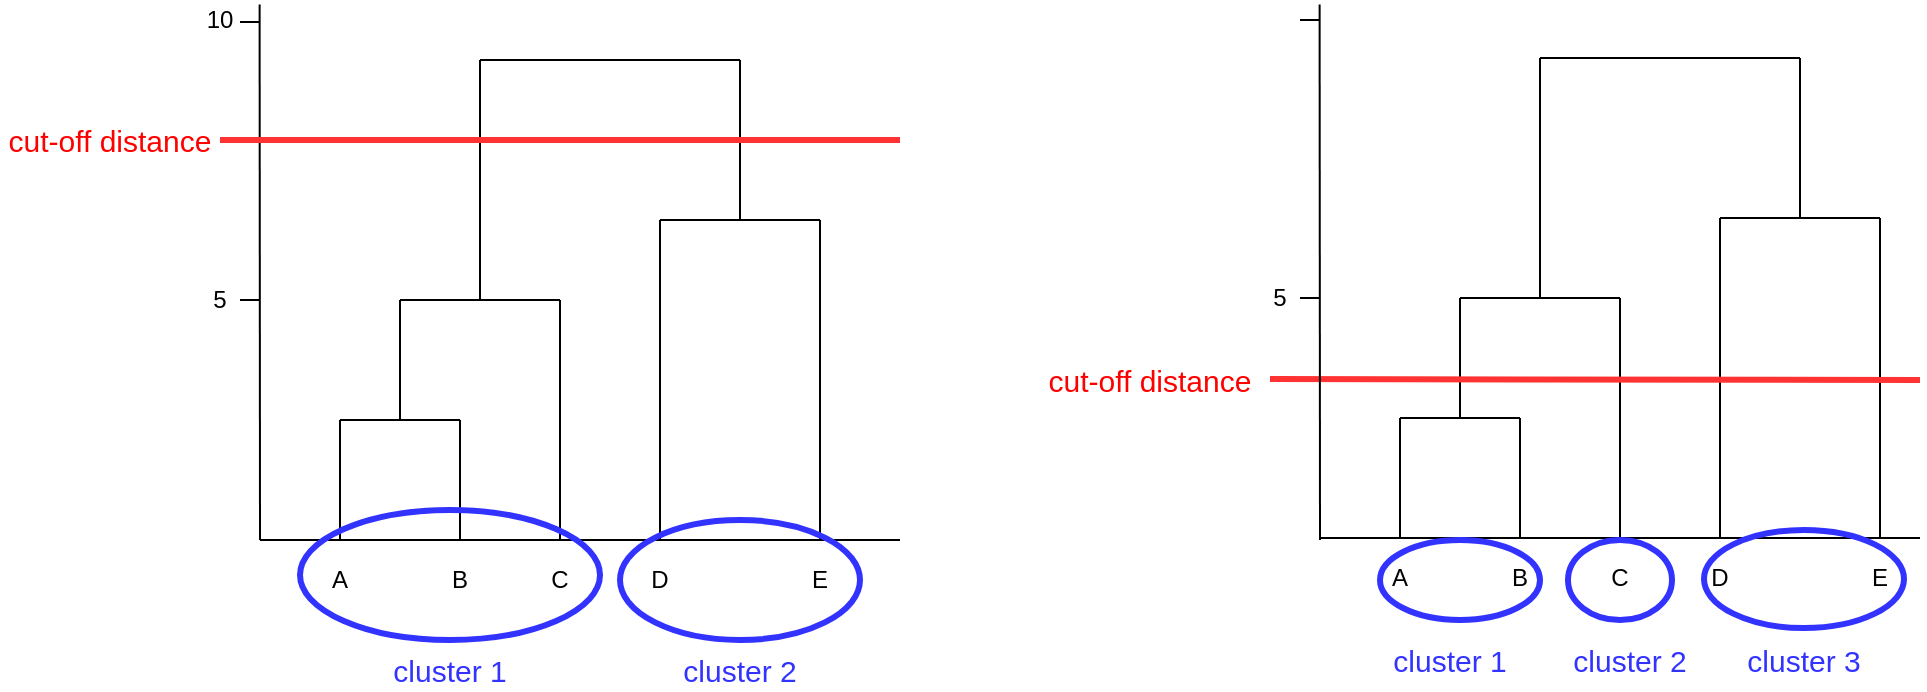 <mxfile version="12.1.1" pages="1"><diagram id="HOIr0GpOw87-CC3VTVWQ" name="Page-1"><mxGraphModel dx="1715" dy="485" grid="1" gridSize="10" guides="1" tooltips="1" connect="1" arrows="1" fold="1" page="1" pageScale="1" pageWidth="850" pageHeight="1100" math="0" shadow="0"><root><mxCell id="0"/><mxCell id="1" parent="0"/><mxCell id="7sUwO2vXOrg37noRRSAN-1" value="" style="endArrow=none;html=1;entryX=0.995;entryY=0.112;entryDx=0;entryDy=0;entryPerimeter=0;" edge="1" parent="1" target="7sUwO2vXOrg37noRRSAN-30"><mxGeometry width="50" height="50" relative="1" as="geometry"><mxPoint x="80" y="280" as="sourcePoint"/><mxPoint x="80" y="20" as="targetPoint"/></mxGeometry></mxCell><mxCell id="7sUwO2vXOrg37noRRSAN-2" value="" style="endArrow=none;html=1;" edge="1" parent="1"><mxGeometry width="50" height="50" relative="1" as="geometry"><mxPoint x="400" y="280" as="sourcePoint"/><mxPoint x="80" y="280" as="targetPoint"/></mxGeometry></mxCell><mxCell id="7sUwO2vXOrg37noRRSAN-3" value="" style="endArrow=none;html=1;" edge="1" parent="1"><mxGeometry width="50" height="50" relative="1" as="geometry"><mxPoint x="120" y="280" as="sourcePoint"/><mxPoint x="120" y="220" as="targetPoint"/></mxGeometry></mxCell><mxCell id="7sUwO2vXOrg37noRRSAN-4" value="" style="endArrow=none;html=1;" edge="1" parent="1"><mxGeometry width="50" height="50" relative="1" as="geometry"><mxPoint x="180" y="220" as="sourcePoint"/><mxPoint x="120" y="220" as="targetPoint"/></mxGeometry></mxCell><mxCell id="7sUwO2vXOrg37noRRSAN-5" value="" style="endArrow=none;html=1;" edge="1" parent="1"><mxGeometry width="50" height="50" relative="1" as="geometry"><mxPoint x="180" y="280" as="sourcePoint"/><mxPoint x="180" y="220" as="targetPoint"/></mxGeometry></mxCell><mxCell id="7sUwO2vXOrg37noRRSAN-6" value="" style="endArrow=none;html=1;" edge="1" parent="1"><mxGeometry width="50" height="50" relative="1" as="geometry"><mxPoint x="150" y="220" as="sourcePoint"/><mxPoint x="150" y="160" as="targetPoint"/></mxGeometry></mxCell><mxCell id="7sUwO2vXOrg37noRRSAN-7" value="" style="endArrow=none;html=1;" edge="1" parent="1"><mxGeometry width="50" height="50" relative="1" as="geometry"><mxPoint x="230" y="280" as="sourcePoint"/><mxPoint x="230" y="160" as="targetPoint"/></mxGeometry></mxCell><mxCell id="7sUwO2vXOrg37noRRSAN-8" value="" style="endArrow=none;html=1;" edge="1" parent="1"><mxGeometry width="50" height="50" relative="1" as="geometry"><mxPoint x="230" y="160" as="sourcePoint"/><mxPoint x="150" y="160" as="targetPoint"/></mxGeometry></mxCell><mxCell id="7sUwO2vXOrg37noRRSAN-9" value="" style="endArrow=none;html=1;" edge="1" parent="1"><mxGeometry width="50" height="50" relative="1" as="geometry"><mxPoint x="280" y="280" as="sourcePoint"/><mxPoint x="280" y="120" as="targetPoint"/></mxGeometry></mxCell><mxCell id="7sUwO2vXOrg37noRRSAN-10" value="" style="endArrow=none;html=1;" edge="1" parent="1"><mxGeometry width="50" height="50" relative="1" as="geometry"><mxPoint x="360" y="280" as="sourcePoint"/><mxPoint x="360" y="120" as="targetPoint"/></mxGeometry></mxCell><mxCell id="7sUwO2vXOrg37noRRSAN-11" value="" style="endArrow=none;html=1;" edge="1" parent="1"><mxGeometry width="50" height="50" relative="1" as="geometry"><mxPoint x="360" y="120" as="sourcePoint"/><mxPoint x="280" y="120" as="targetPoint"/></mxGeometry></mxCell><mxCell id="7sUwO2vXOrg37noRRSAN-12" value="" style="endArrow=none;html=1;" edge="1" parent="1"><mxGeometry width="50" height="50" relative="1" as="geometry"><mxPoint x="190" y="40" as="sourcePoint"/><mxPoint x="190" y="160" as="targetPoint"/></mxGeometry></mxCell><mxCell id="7sUwO2vXOrg37noRRSAN-13" value="" style="endArrow=none;html=1;" edge="1" parent="1"><mxGeometry width="50" height="50" relative="1" as="geometry"><mxPoint x="320" y="40" as="sourcePoint"/><mxPoint x="320" y="120" as="targetPoint"/></mxGeometry></mxCell><mxCell id="7sUwO2vXOrg37noRRSAN-14" value="" style="endArrow=none;html=1;" edge="1" parent="1"><mxGeometry width="50" height="50" relative="1" as="geometry"><mxPoint x="190" y="40" as="sourcePoint"/><mxPoint x="320" y="40" as="targetPoint"/></mxGeometry></mxCell><mxCell id="7sUwO2vXOrg37noRRSAN-15" value="" style="endArrow=none;html=1;strokeColor=#FF3333;strokeWidth=3;" edge="1" parent="1"><mxGeometry width="50" height="50" relative="1" as="geometry"><mxPoint x="60" y="80" as="sourcePoint"/><mxPoint x="400" y="80" as="targetPoint"/></mxGeometry></mxCell><mxCell id="7sUwO2vXOrg37noRRSAN-16" value="A" style="text;html=1;strokeColor=none;fillColor=none;align=center;verticalAlign=middle;whiteSpace=wrap;rounded=0;" vertex="1" parent="1"><mxGeometry x="100" y="290" width="40" height="20" as="geometry"/></mxCell><mxCell id="7sUwO2vXOrg37noRRSAN-17" value="B" style="text;html=1;strokeColor=none;fillColor=none;align=center;verticalAlign=middle;whiteSpace=wrap;rounded=0;" vertex="1" parent="1"><mxGeometry x="160" y="290" width="40" height="20" as="geometry"/></mxCell><mxCell id="7sUwO2vXOrg37noRRSAN-18" value="C" style="text;html=1;strokeColor=none;fillColor=none;align=center;verticalAlign=middle;whiteSpace=wrap;rounded=0;" vertex="1" parent="1"><mxGeometry x="210" y="290" width="40" height="20" as="geometry"/></mxCell><mxCell id="7sUwO2vXOrg37noRRSAN-19" value="D" style="text;html=1;strokeColor=none;fillColor=none;align=center;verticalAlign=middle;whiteSpace=wrap;rounded=0;" vertex="1" parent="1"><mxGeometry x="260" y="290" width="40" height="20" as="geometry"/></mxCell><mxCell id="7sUwO2vXOrg37noRRSAN-20" value="E" style="text;html=1;strokeColor=none;fillColor=none;align=center;verticalAlign=middle;whiteSpace=wrap;rounded=0;" vertex="1" parent="1"><mxGeometry x="340" y="290" width="40" height="20" as="geometry"/></mxCell><mxCell id="7sUwO2vXOrg37noRRSAN-22" value="" style="ellipse;whiteSpace=wrap;html=1;fillColor=none;strokeColor=#3333FF;strokeWidth=3;" vertex="1" parent="1"><mxGeometry x="100" y="265" width="150" height="65" as="geometry"/></mxCell><mxCell id="7sUwO2vXOrg37noRRSAN-23" value="" style="ellipse;whiteSpace=wrap;html=1;fillColor=none;strokeWidth=3;strokeColor=#3333FF;" vertex="1" parent="1"><mxGeometry x="260" y="270" width="120" height="60" as="geometry"/></mxCell><mxCell id="7sUwO2vXOrg37noRRSAN-25" value="&lt;font color=&quot;#ff0000&quot; style=&quot;font-size: 15px&quot;&gt;cut-off distance&lt;/font&gt;" style="text;html=1;strokeColor=none;fillColor=none;align=center;verticalAlign=middle;whiteSpace=wrap;rounded=0;" vertex="1" parent="1"><mxGeometry x="-50" y="70" width="110" height="20" as="geometry"/></mxCell><mxCell id="7sUwO2vXOrg37noRRSAN-26" value="" style="endArrow=none;html=1;strokeColor=#000000;strokeWidth=1;" edge="1" parent="1"><mxGeometry width="50" height="50" relative="1" as="geometry"><mxPoint x="70" y="160" as="sourcePoint"/><mxPoint x="80" y="160" as="targetPoint"/></mxGeometry></mxCell><mxCell id="7sUwO2vXOrg37noRRSAN-27" value="" style="endArrow=none;html=1;strokeColor=#000000;strokeWidth=1;" edge="1" parent="1"><mxGeometry width="50" height="50" relative="1" as="geometry"><mxPoint x="70" y="21" as="sourcePoint"/><mxPoint x="80" y="21" as="targetPoint"/></mxGeometry></mxCell><mxCell id="7sUwO2vXOrg37noRRSAN-30" value="10" style="text;html=1;strokeColor=none;fillColor=none;align=center;verticalAlign=middle;whiteSpace=wrap;rounded=0;" vertex="1" parent="1"><mxGeometry x="40" y="10" width="40" height="20" as="geometry"/></mxCell><mxCell id="7sUwO2vXOrg37noRRSAN-31" value="5" style="text;html=1;strokeColor=none;fillColor=none;align=center;verticalAlign=middle;whiteSpace=wrap;rounded=0;" vertex="1" parent="1"><mxGeometry x="40" y="150" width="40" height="20" as="geometry"/></mxCell><mxCell id="7sUwO2vXOrg37noRRSAN-32" value="&lt;font style=&quot;font-size: 15px&quot; color=&quot;#3333ff&quot;&gt;cluster 1&lt;/font&gt;" style="text;html=1;strokeColor=none;fillColor=none;align=center;verticalAlign=middle;whiteSpace=wrap;rounded=0;" vertex="1" parent="1"><mxGeometry x="120" y="335" width="110" height="20" as="geometry"/></mxCell><mxCell id="7sUwO2vXOrg37noRRSAN-33" value="&lt;font style=&quot;font-size: 15px&quot; color=&quot;#3333ff&quot;&gt;cluster 2&lt;/font&gt;" style="text;html=1;strokeColor=none;fillColor=none;align=center;verticalAlign=middle;whiteSpace=wrap;rounded=0;" vertex="1" parent="1"><mxGeometry x="265" y="335" width="110" height="20" as="geometry"/></mxCell><mxCell id="7sUwO2vXOrg37noRRSAN-34" value="" style="endArrow=none;html=1;" edge="1" parent="1"><mxGeometry width="50" height="50" relative="1" as="geometry"><mxPoint x="910" y="279" as="sourcePoint"/><mxPoint x="610" y="279" as="targetPoint"/></mxGeometry></mxCell><mxCell id="7sUwO2vXOrg37noRRSAN-35" value="" style="endArrow=none;html=1;" edge="1" parent="1"><mxGeometry width="50" height="50" relative="1" as="geometry"><mxPoint x="650" y="279" as="sourcePoint"/><mxPoint x="650" y="219" as="targetPoint"/></mxGeometry></mxCell><mxCell id="7sUwO2vXOrg37noRRSAN-36" value="" style="endArrow=none;html=1;" edge="1" parent="1"><mxGeometry width="50" height="50" relative="1" as="geometry"><mxPoint x="710" y="219" as="sourcePoint"/><mxPoint x="650" y="219" as="targetPoint"/></mxGeometry></mxCell><mxCell id="7sUwO2vXOrg37noRRSAN-37" value="" style="endArrow=none;html=1;" edge="1" parent="1"><mxGeometry width="50" height="50" relative="1" as="geometry"><mxPoint x="710" y="279" as="sourcePoint"/><mxPoint x="710" y="219" as="targetPoint"/></mxGeometry></mxCell><mxCell id="7sUwO2vXOrg37noRRSAN-38" value="" style="endArrow=none;html=1;" edge="1" parent="1"><mxGeometry width="50" height="50" relative="1" as="geometry"><mxPoint x="680" y="219" as="sourcePoint"/><mxPoint x="680" y="159" as="targetPoint"/></mxGeometry></mxCell><mxCell id="7sUwO2vXOrg37noRRSAN-39" value="" style="endArrow=none;html=1;" edge="1" parent="1"><mxGeometry width="50" height="50" relative="1" as="geometry"><mxPoint x="760" y="279" as="sourcePoint"/><mxPoint x="760" y="159" as="targetPoint"/></mxGeometry></mxCell><mxCell id="7sUwO2vXOrg37noRRSAN-40" value="" style="endArrow=none;html=1;" edge="1" parent="1"><mxGeometry width="50" height="50" relative="1" as="geometry"><mxPoint x="760" y="159" as="sourcePoint"/><mxPoint x="680" y="159" as="targetPoint"/></mxGeometry></mxCell><mxCell id="7sUwO2vXOrg37noRRSAN-41" value="" style="endArrow=none;html=1;" edge="1" parent="1"><mxGeometry width="50" height="50" relative="1" as="geometry"><mxPoint x="810" y="279" as="sourcePoint"/><mxPoint x="810" y="119" as="targetPoint"/></mxGeometry></mxCell><mxCell id="7sUwO2vXOrg37noRRSAN-42" value="" style="endArrow=none;html=1;" edge="1" parent="1"><mxGeometry width="50" height="50" relative="1" as="geometry"><mxPoint x="890" y="279" as="sourcePoint"/><mxPoint x="890" y="119" as="targetPoint"/></mxGeometry></mxCell><mxCell id="7sUwO2vXOrg37noRRSAN-43" value="" style="endArrow=none;html=1;" edge="1" parent="1"><mxGeometry width="50" height="50" relative="1" as="geometry"><mxPoint x="890" y="119" as="sourcePoint"/><mxPoint x="810" y="119" as="targetPoint"/></mxGeometry></mxCell><mxCell id="7sUwO2vXOrg37noRRSAN-44" value="" style="endArrow=none;html=1;" edge="1" parent="1"><mxGeometry width="50" height="50" relative="1" as="geometry"><mxPoint x="720" y="39" as="sourcePoint"/><mxPoint x="720" y="159" as="targetPoint"/></mxGeometry></mxCell><mxCell id="7sUwO2vXOrg37noRRSAN-45" value="" style="endArrow=none;html=1;" edge="1" parent="1"><mxGeometry width="50" height="50" relative="1" as="geometry"><mxPoint x="850" y="39" as="sourcePoint"/><mxPoint x="850" y="119" as="targetPoint"/></mxGeometry></mxCell><mxCell id="7sUwO2vXOrg37noRRSAN-46" value="" style="endArrow=none;html=1;" edge="1" parent="1"><mxGeometry width="50" height="50" relative="1" as="geometry"><mxPoint x="720" y="39" as="sourcePoint"/><mxPoint x="850" y="39" as="targetPoint"/></mxGeometry></mxCell><mxCell id="7sUwO2vXOrg37noRRSAN-47" value="" style="endArrow=none;html=1;strokeColor=#FF3333;strokeWidth=3;" edge="1" parent="1"><mxGeometry width="50" height="50" relative="1" as="geometry"><mxPoint x="585" y="199.5" as="sourcePoint"/><mxPoint x="910" y="200" as="targetPoint"/></mxGeometry></mxCell><mxCell id="7sUwO2vXOrg37noRRSAN-48" value="A" style="text;html=1;strokeColor=none;fillColor=none;align=center;verticalAlign=middle;whiteSpace=wrap;rounded=0;" vertex="1" parent="1"><mxGeometry x="630" y="289" width="40" height="20" as="geometry"/></mxCell><mxCell id="7sUwO2vXOrg37noRRSAN-49" value="B" style="text;html=1;strokeColor=none;fillColor=none;align=center;verticalAlign=middle;whiteSpace=wrap;rounded=0;" vertex="1" parent="1"><mxGeometry x="690" y="289" width="40" height="20" as="geometry"/></mxCell><mxCell id="7sUwO2vXOrg37noRRSAN-50" value="C" style="text;html=1;strokeColor=none;fillColor=none;align=center;verticalAlign=middle;whiteSpace=wrap;rounded=0;" vertex="1" parent="1"><mxGeometry x="740" y="289" width="40" height="20" as="geometry"/></mxCell><mxCell id="7sUwO2vXOrg37noRRSAN-51" value="D" style="text;html=1;strokeColor=none;fillColor=none;align=center;verticalAlign=middle;whiteSpace=wrap;rounded=0;" vertex="1" parent="1"><mxGeometry x="790" y="289" width="40" height="20" as="geometry"/></mxCell><mxCell id="7sUwO2vXOrg37noRRSAN-52" value="E" style="text;html=1;strokeColor=none;fillColor=none;align=center;verticalAlign=middle;whiteSpace=wrap;rounded=0;" vertex="1" parent="1"><mxGeometry x="870" y="289" width="40" height="20" as="geometry"/></mxCell><mxCell id="7sUwO2vXOrg37noRRSAN-53" value="" style="ellipse;whiteSpace=wrap;html=1;fillColor=none;strokeColor=#3333FF;strokeWidth=3;" vertex="1" parent="1"><mxGeometry x="640" y="280" width="80" height="40" as="geometry"/></mxCell><mxCell id="7sUwO2vXOrg37noRRSAN-54" value="" style="ellipse;whiteSpace=wrap;html=1;fillColor=none;strokeWidth=3;strokeColor=#3333FF;" vertex="1" parent="1"><mxGeometry x="802" y="275" width="100" height="49" as="geometry"/></mxCell><mxCell id="7sUwO2vXOrg37noRRSAN-55" value="&lt;font color=&quot;#ff0000&quot; style=&quot;font-size: 15px&quot;&gt;cut-off distance&lt;/font&gt;" style="text;html=1;strokeColor=none;fillColor=none;align=center;verticalAlign=middle;whiteSpace=wrap;rounded=0;" vertex="1" parent="1"><mxGeometry x="470" y="190" width="110" height="20" as="geometry"/></mxCell><mxCell id="7sUwO2vXOrg37noRRSAN-56" value="" style="endArrow=none;html=1;strokeColor=#000000;strokeWidth=1;" edge="1" parent="1"><mxGeometry width="50" height="50" relative="1" as="geometry"><mxPoint x="600" y="159" as="sourcePoint"/><mxPoint x="610" y="159" as="targetPoint"/></mxGeometry></mxCell><mxCell id="7sUwO2vXOrg37noRRSAN-57" value="" style="endArrow=none;html=1;strokeColor=#000000;strokeWidth=1;" edge="1" parent="1"><mxGeometry width="50" height="50" relative="1" as="geometry"><mxPoint x="600" y="20.0" as="sourcePoint"/><mxPoint x="610" y="20.0" as="targetPoint"/></mxGeometry></mxCell><mxCell id="7sUwO2vXOrg37noRRSAN-58" value="5" style="text;html=1;strokeColor=none;fillColor=none;align=center;verticalAlign=middle;whiteSpace=wrap;rounded=0;" vertex="1" parent="1"><mxGeometry x="570" y="149" width="40" height="20" as="geometry"/></mxCell><mxCell id="7sUwO2vXOrg37noRRSAN-59" value="&lt;font style=&quot;font-size: 15px&quot; color=&quot;#3333ff&quot;&gt;cluster 1&lt;/font&gt;" style="text;html=1;strokeColor=none;fillColor=none;align=center;verticalAlign=middle;whiteSpace=wrap;rounded=0;" vertex="1" parent="1"><mxGeometry x="620" y="330" width="110" height="20" as="geometry"/></mxCell><mxCell id="7sUwO2vXOrg37noRRSAN-60" value="&lt;font style=&quot;font-size: 15px&quot; color=&quot;#3333ff&quot;&gt;cluster 3&lt;/font&gt;" style="text;html=1;strokeColor=none;fillColor=none;align=center;verticalAlign=middle;whiteSpace=wrap;rounded=0;" vertex="1" parent="1"><mxGeometry x="797" y="330" width="110" height="20" as="geometry"/></mxCell><mxCell id="7sUwO2vXOrg37noRRSAN-61" value="" style="endArrow=none;html=1;entryX=0.995;entryY=0.112;entryDx=0;entryDy=0;entryPerimeter=0;" edge="1" parent="1"><mxGeometry width="50" height="50" relative="1" as="geometry"><mxPoint x="610" y="280" as="sourcePoint"/><mxPoint x="609.8" y="12.24" as="targetPoint"/></mxGeometry></mxCell><mxCell id="7sUwO2vXOrg37noRRSAN-63" value="&lt;font style=&quot;font-size: 15px&quot; color=&quot;#3333ff&quot;&gt;cluster 2&lt;/font&gt;" style="text;html=1;strokeColor=none;fillColor=none;align=center;verticalAlign=middle;whiteSpace=wrap;rounded=0;" vertex="1" parent="1"><mxGeometry x="710" y="330" width="110" height="20" as="geometry"/></mxCell><mxCell id="7sUwO2vXOrg37noRRSAN-64" value="" style="ellipse;whiteSpace=wrap;html=1;fillColor=none;strokeWidth=3;strokeColor=#3333FF;" vertex="1" parent="1"><mxGeometry x="734" y="280" width="52" height="40" as="geometry"/></mxCell></root></mxGraphModel></diagram></mxfile>